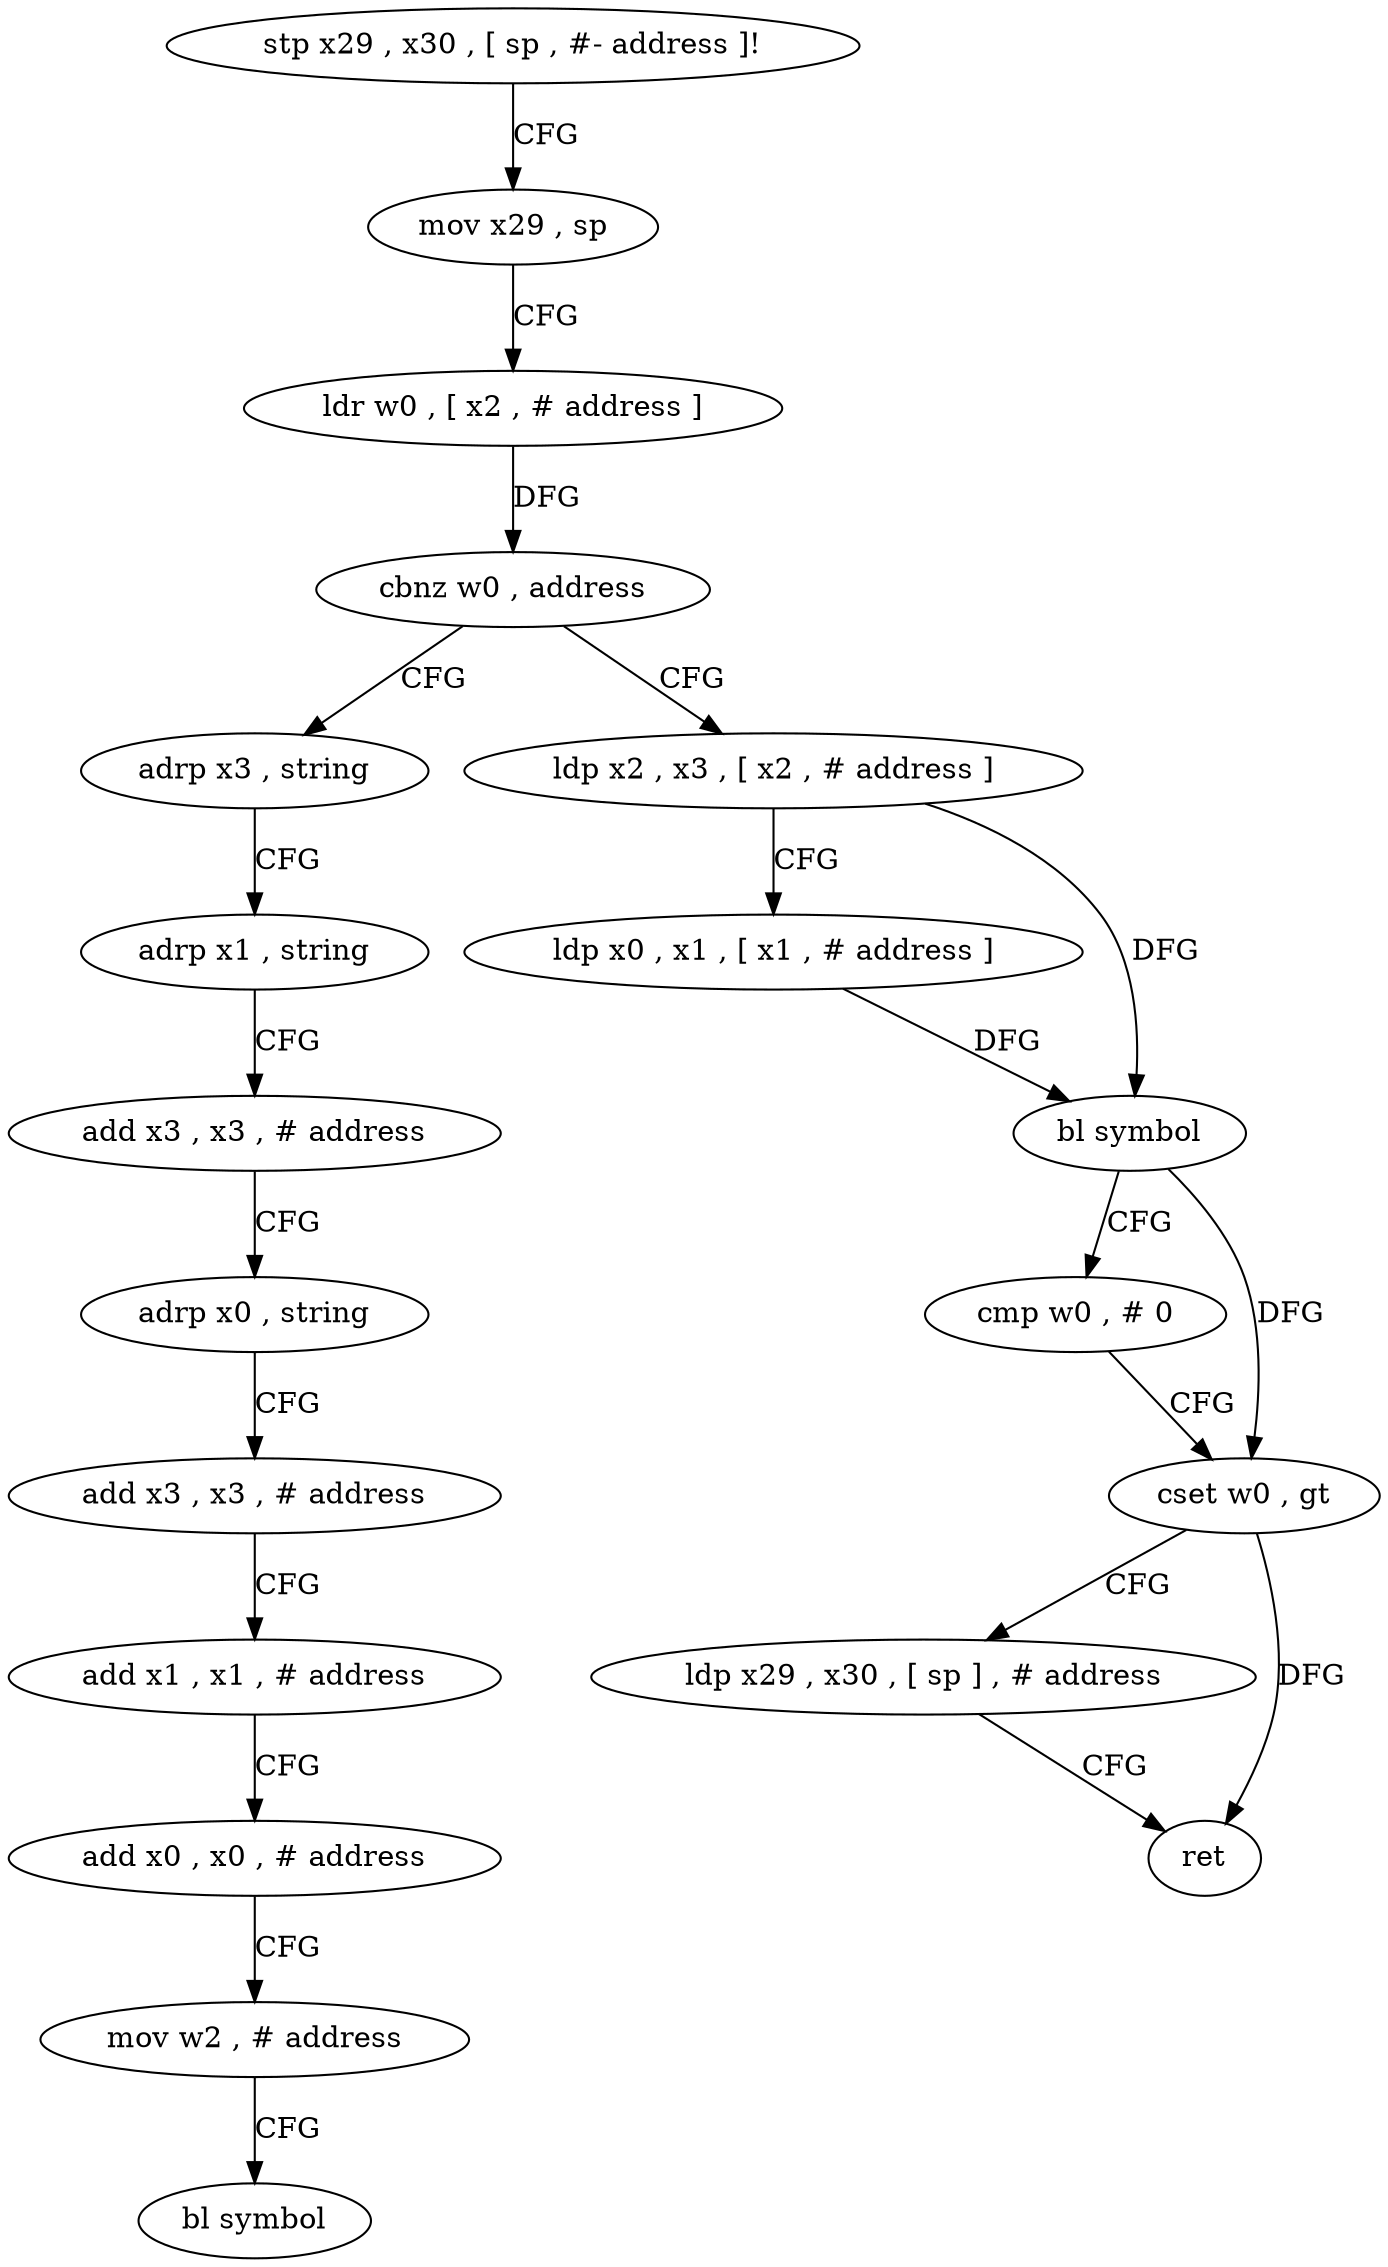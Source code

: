 digraph "func" {
"4213904" [label = "stp x29 , x30 , [ sp , #- address ]!" ]
"4213908" [label = "mov x29 , sp" ]
"4213912" [label = "ldr w0 , [ x2 , # address ]" ]
"4213916" [label = "cbnz w0 , address" ]
"4213948" [label = "adrp x3 , string" ]
"4213920" [label = "ldp x2 , x3 , [ x2 , # address ]" ]
"4213952" [label = "adrp x1 , string" ]
"4213956" [label = "add x3 , x3 , # address" ]
"4213960" [label = "adrp x0 , string" ]
"4213964" [label = "add x3 , x3 , # address" ]
"4213968" [label = "add x1 , x1 , # address" ]
"4213972" [label = "add x0 , x0 , # address" ]
"4213976" [label = "mov w2 , # address" ]
"4213980" [label = "bl symbol" ]
"4213924" [label = "ldp x0 , x1 , [ x1 , # address ]" ]
"4213928" [label = "bl symbol" ]
"4213932" [label = "cmp w0 , # 0" ]
"4213936" [label = "cset w0 , gt" ]
"4213940" [label = "ldp x29 , x30 , [ sp ] , # address" ]
"4213944" [label = "ret" ]
"4213904" -> "4213908" [ label = "CFG" ]
"4213908" -> "4213912" [ label = "CFG" ]
"4213912" -> "4213916" [ label = "DFG" ]
"4213916" -> "4213948" [ label = "CFG" ]
"4213916" -> "4213920" [ label = "CFG" ]
"4213948" -> "4213952" [ label = "CFG" ]
"4213920" -> "4213924" [ label = "CFG" ]
"4213920" -> "4213928" [ label = "DFG" ]
"4213952" -> "4213956" [ label = "CFG" ]
"4213956" -> "4213960" [ label = "CFG" ]
"4213960" -> "4213964" [ label = "CFG" ]
"4213964" -> "4213968" [ label = "CFG" ]
"4213968" -> "4213972" [ label = "CFG" ]
"4213972" -> "4213976" [ label = "CFG" ]
"4213976" -> "4213980" [ label = "CFG" ]
"4213924" -> "4213928" [ label = "DFG" ]
"4213928" -> "4213932" [ label = "CFG" ]
"4213928" -> "4213936" [ label = "DFG" ]
"4213932" -> "4213936" [ label = "CFG" ]
"4213936" -> "4213940" [ label = "CFG" ]
"4213936" -> "4213944" [ label = "DFG" ]
"4213940" -> "4213944" [ label = "CFG" ]
}
